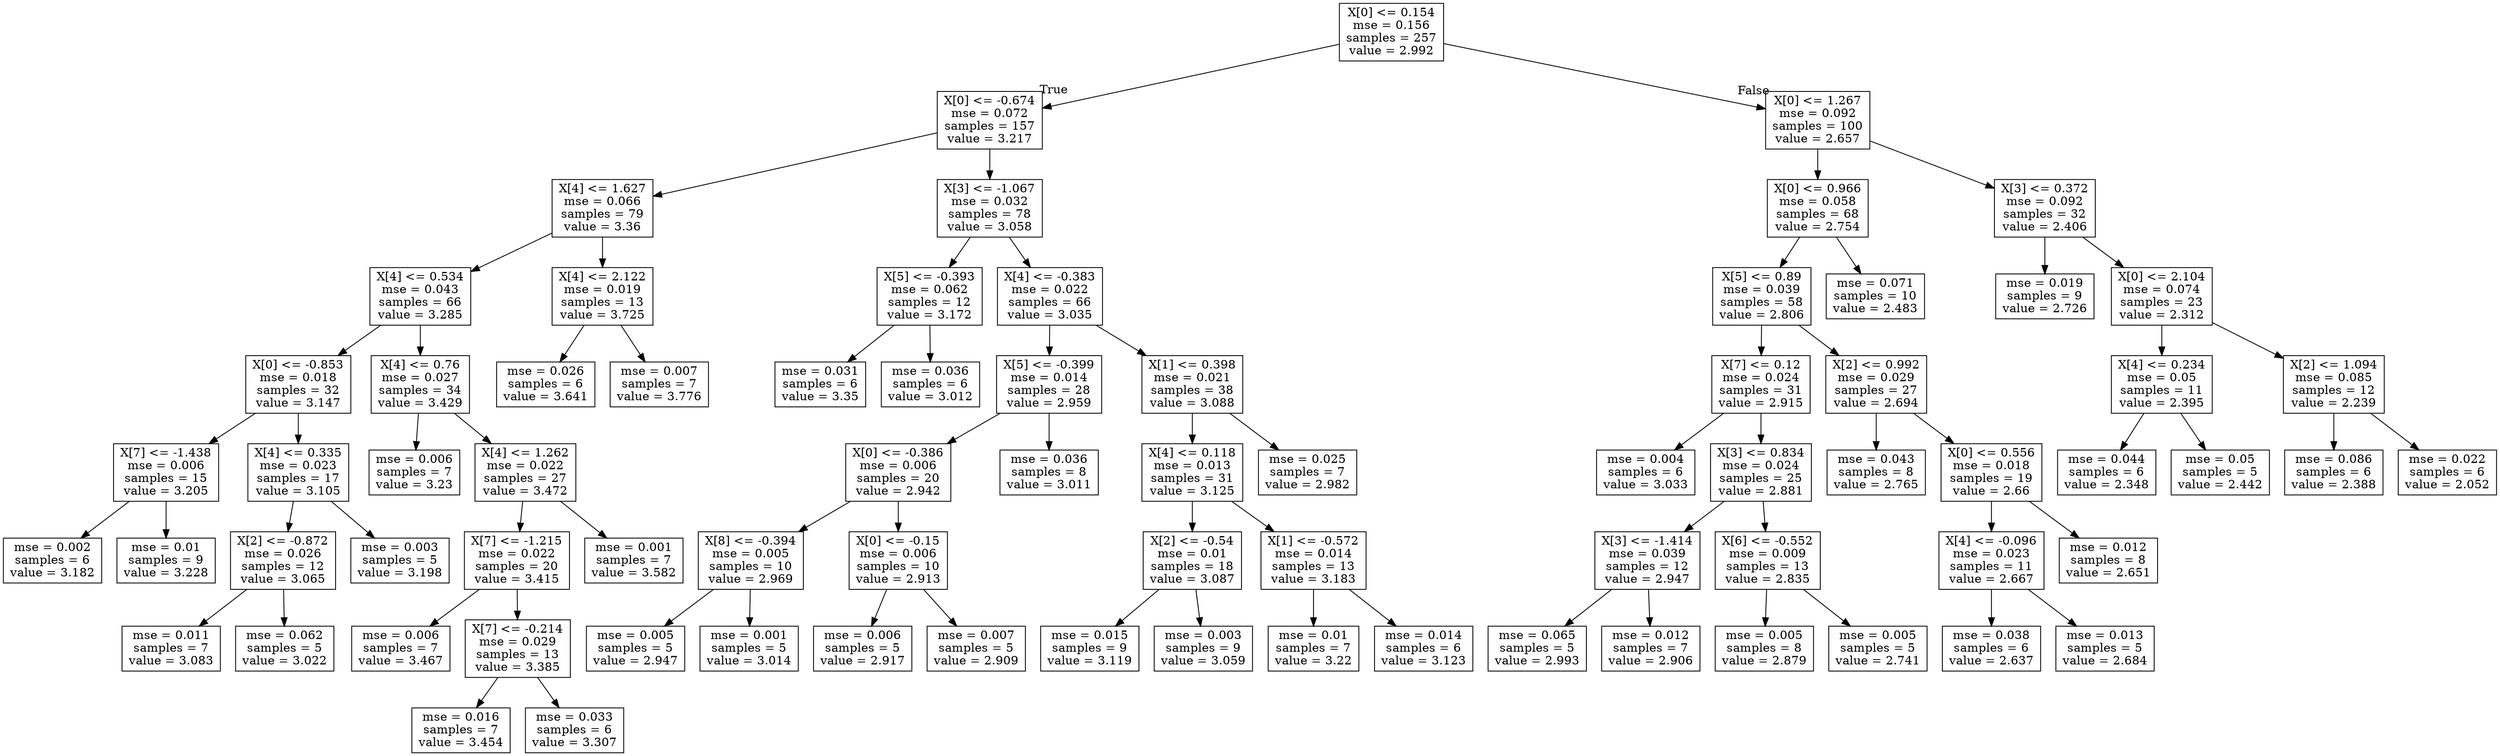 digraph Tree {
node [shape=box] ;
0 [label="X[0] <= 0.154\nmse = 0.156\nsamples = 257\nvalue = 2.992"] ;
1 [label="X[0] <= -0.674\nmse = 0.072\nsamples = 157\nvalue = 3.217"] ;
0 -> 1 [labeldistance=2.5, labelangle=45, headlabel="True"] ;
2 [label="X[4] <= 1.627\nmse = 0.066\nsamples = 79\nvalue = 3.36"] ;
1 -> 2 ;
3 [label="X[4] <= 0.534\nmse = 0.043\nsamples = 66\nvalue = 3.285"] ;
2 -> 3 ;
4 [label="X[0] <= -0.853\nmse = 0.018\nsamples = 32\nvalue = 3.147"] ;
3 -> 4 ;
5 [label="X[7] <= -1.438\nmse = 0.006\nsamples = 15\nvalue = 3.205"] ;
4 -> 5 ;
6 [label="mse = 0.002\nsamples = 6\nvalue = 3.182"] ;
5 -> 6 ;
7 [label="mse = 0.01\nsamples = 9\nvalue = 3.228"] ;
5 -> 7 ;
8 [label="X[4] <= 0.335\nmse = 0.023\nsamples = 17\nvalue = 3.105"] ;
4 -> 8 ;
9 [label="X[2] <= -0.872\nmse = 0.026\nsamples = 12\nvalue = 3.065"] ;
8 -> 9 ;
10 [label="mse = 0.011\nsamples = 7\nvalue = 3.083"] ;
9 -> 10 ;
11 [label="mse = 0.062\nsamples = 5\nvalue = 3.022"] ;
9 -> 11 ;
12 [label="mse = 0.003\nsamples = 5\nvalue = 3.198"] ;
8 -> 12 ;
13 [label="X[4] <= 0.76\nmse = 0.027\nsamples = 34\nvalue = 3.429"] ;
3 -> 13 ;
14 [label="mse = 0.006\nsamples = 7\nvalue = 3.23"] ;
13 -> 14 ;
15 [label="X[4] <= 1.262\nmse = 0.022\nsamples = 27\nvalue = 3.472"] ;
13 -> 15 ;
16 [label="X[7] <= -1.215\nmse = 0.022\nsamples = 20\nvalue = 3.415"] ;
15 -> 16 ;
17 [label="mse = 0.006\nsamples = 7\nvalue = 3.467"] ;
16 -> 17 ;
18 [label="X[7] <= -0.214\nmse = 0.029\nsamples = 13\nvalue = 3.385"] ;
16 -> 18 ;
19 [label="mse = 0.016\nsamples = 7\nvalue = 3.454"] ;
18 -> 19 ;
20 [label="mse = 0.033\nsamples = 6\nvalue = 3.307"] ;
18 -> 20 ;
21 [label="mse = 0.001\nsamples = 7\nvalue = 3.582"] ;
15 -> 21 ;
22 [label="X[4] <= 2.122\nmse = 0.019\nsamples = 13\nvalue = 3.725"] ;
2 -> 22 ;
23 [label="mse = 0.026\nsamples = 6\nvalue = 3.641"] ;
22 -> 23 ;
24 [label="mse = 0.007\nsamples = 7\nvalue = 3.776"] ;
22 -> 24 ;
25 [label="X[3] <= -1.067\nmse = 0.032\nsamples = 78\nvalue = 3.058"] ;
1 -> 25 ;
26 [label="X[5] <= -0.393\nmse = 0.062\nsamples = 12\nvalue = 3.172"] ;
25 -> 26 ;
27 [label="mse = 0.031\nsamples = 6\nvalue = 3.35"] ;
26 -> 27 ;
28 [label="mse = 0.036\nsamples = 6\nvalue = 3.012"] ;
26 -> 28 ;
29 [label="X[4] <= -0.383\nmse = 0.022\nsamples = 66\nvalue = 3.035"] ;
25 -> 29 ;
30 [label="X[5] <= -0.399\nmse = 0.014\nsamples = 28\nvalue = 2.959"] ;
29 -> 30 ;
31 [label="X[0] <= -0.386\nmse = 0.006\nsamples = 20\nvalue = 2.942"] ;
30 -> 31 ;
32 [label="X[8] <= -0.394\nmse = 0.005\nsamples = 10\nvalue = 2.969"] ;
31 -> 32 ;
33 [label="mse = 0.005\nsamples = 5\nvalue = 2.947"] ;
32 -> 33 ;
34 [label="mse = 0.001\nsamples = 5\nvalue = 3.014"] ;
32 -> 34 ;
35 [label="X[0] <= -0.15\nmse = 0.006\nsamples = 10\nvalue = 2.913"] ;
31 -> 35 ;
36 [label="mse = 0.006\nsamples = 5\nvalue = 2.917"] ;
35 -> 36 ;
37 [label="mse = 0.007\nsamples = 5\nvalue = 2.909"] ;
35 -> 37 ;
38 [label="mse = 0.036\nsamples = 8\nvalue = 3.011"] ;
30 -> 38 ;
39 [label="X[1] <= 0.398\nmse = 0.021\nsamples = 38\nvalue = 3.088"] ;
29 -> 39 ;
40 [label="X[4] <= 0.118\nmse = 0.013\nsamples = 31\nvalue = 3.125"] ;
39 -> 40 ;
41 [label="X[2] <= -0.54\nmse = 0.01\nsamples = 18\nvalue = 3.087"] ;
40 -> 41 ;
42 [label="mse = 0.015\nsamples = 9\nvalue = 3.119"] ;
41 -> 42 ;
43 [label="mse = 0.003\nsamples = 9\nvalue = 3.059"] ;
41 -> 43 ;
44 [label="X[1] <= -0.572\nmse = 0.014\nsamples = 13\nvalue = 3.183"] ;
40 -> 44 ;
45 [label="mse = 0.01\nsamples = 7\nvalue = 3.22"] ;
44 -> 45 ;
46 [label="mse = 0.014\nsamples = 6\nvalue = 3.123"] ;
44 -> 46 ;
47 [label="mse = 0.025\nsamples = 7\nvalue = 2.982"] ;
39 -> 47 ;
48 [label="X[0] <= 1.267\nmse = 0.092\nsamples = 100\nvalue = 2.657"] ;
0 -> 48 [labeldistance=2.5, labelangle=-45, headlabel="False"] ;
49 [label="X[0] <= 0.966\nmse = 0.058\nsamples = 68\nvalue = 2.754"] ;
48 -> 49 ;
50 [label="X[5] <= 0.89\nmse = 0.039\nsamples = 58\nvalue = 2.806"] ;
49 -> 50 ;
51 [label="X[7] <= 0.12\nmse = 0.024\nsamples = 31\nvalue = 2.915"] ;
50 -> 51 ;
52 [label="mse = 0.004\nsamples = 6\nvalue = 3.033"] ;
51 -> 52 ;
53 [label="X[3] <= 0.834\nmse = 0.024\nsamples = 25\nvalue = 2.881"] ;
51 -> 53 ;
54 [label="X[3] <= -1.414\nmse = 0.039\nsamples = 12\nvalue = 2.947"] ;
53 -> 54 ;
55 [label="mse = 0.065\nsamples = 5\nvalue = 2.993"] ;
54 -> 55 ;
56 [label="mse = 0.012\nsamples = 7\nvalue = 2.906"] ;
54 -> 56 ;
57 [label="X[6] <= -0.552\nmse = 0.009\nsamples = 13\nvalue = 2.835"] ;
53 -> 57 ;
58 [label="mse = 0.005\nsamples = 8\nvalue = 2.879"] ;
57 -> 58 ;
59 [label="mse = 0.005\nsamples = 5\nvalue = 2.741"] ;
57 -> 59 ;
60 [label="X[2] <= 0.992\nmse = 0.029\nsamples = 27\nvalue = 2.694"] ;
50 -> 60 ;
61 [label="mse = 0.043\nsamples = 8\nvalue = 2.765"] ;
60 -> 61 ;
62 [label="X[0] <= 0.556\nmse = 0.018\nsamples = 19\nvalue = 2.66"] ;
60 -> 62 ;
63 [label="X[4] <= -0.096\nmse = 0.023\nsamples = 11\nvalue = 2.667"] ;
62 -> 63 ;
64 [label="mse = 0.038\nsamples = 6\nvalue = 2.637"] ;
63 -> 64 ;
65 [label="mse = 0.013\nsamples = 5\nvalue = 2.684"] ;
63 -> 65 ;
66 [label="mse = 0.012\nsamples = 8\nvalue = 2.651"] ;
62 -> 66 ;
67 [label="mse = 0.071\nsamples = 10\nvalue = 2.483"] ;
49 -> 67 ;
68 [label="X[3] <= 0.372\nmse = 0.092\nsamples = 32\nvalue = 2.406"] ;
48 -> 68 ;
69 [label="mse = 0.019\nsamples = 9\nvalue = 2.726"] ;
68 -> 69 ;
70 [label="X[0] <= 2.104\nmse = 0.074\nsamples = 23\nvalue = 2.312"] ;
68 -> 70 ;
71 [label="X[4] <= 0.234\nmse = 0.05\nsamples = 11\nvalue = 2.395"] ;
70 -> 71 ;
72 [label="mse = 0.044\nsamples = 6\nvalue = 2.348"] ;
71 -> 72 ;
73 [label="mse = 0.05\nsamples = 5\nvalue = 2.442"] ;
71 -> 73 ;
74 [label="X[2] <= 1.094\nmse = 0.085\nsamples = 12\nvalue = 2.239"] ;
70 -> 74 ;
75 [label="mse = 0.086\nsamples = 6\nvalue = 2.388"] ;
74 -> 75 ;
76 [label="mse = 0.022\nsamples = 6\nvalue = 2.052"] ;
74 -> 76 ;
}